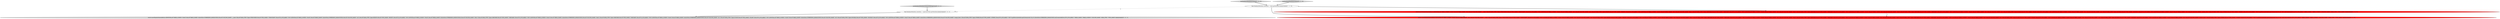digraph {
3 [style = filled, label = "Assert.assertEquals(ImmutableList.of(row(Pair.of(\"TABLE_SCHEM\",\"druid\"),Pair.of(\"TABLE_NAME\",\"foo\"),Pair.of(\"COLUMN_NAME\",\"__time\"),Pair.of(\"DATA_TYPE\",Types.TIMESTAMP),Pair.of(\"TYPE_NAME\",\"TIMESTAMP\"),Pair.of(\"IS_NULLABLE\",\"NO\")),row(Pair.of(\"TABLE_SCHEM\",\"druid\"),Pair.of(\"TABLE_NAME\",\"foo\"),Pair.of(\"COLUMN_NAME\",\"cnt\"),Pair.of(\"DATA_TYPE\",Types.BIGINT),Pair.of(\"TYPE_NAME\",\"BIGINT\"),Pair.of(\"IS_NULLABLE\",\"NO\")),row(Pair.of(\"TABLE_SCHEM\",\"druid\"),Pair.of(\"TABLE_NAME\",\"foo\"),Pair.of(\"COLUMN_NAME\",\"dim1\"),Pair.of(\"DATA_TYPE\",Types.VARCHAR),Pair.of(\"TYPE_NAME\",\"VARCHAR\"),Pair.of(\"IS_NULLABLE\",\"YES\")),row(Pair.of(\"TABLE_SCHEM\",\"druid\"),Pair.of(\"TABLE_NAME\",\"foo\"),Pair.of(\"COLUMN_NAME\",\"dim2\"),Pair.of(\"DATA_TYPE\",Types.VARCHAR),Pair.of(\"TYPE_NAME\",\"VARCHAR\"),Pair.of(\"IS_NULLABLE\",\"YES\")),row(Pair.of(\"TABLE_SCHEM\",\"druid\"),Pair.of(\"TABLE_NAME\",\"foo\"),Pair.of(\"COLUMN_NAME\",\"dim3\"),Pair.of(\"DATA_TYPE\",Types.VARCHAR),Pair.of(\"TYPE_NAME\",\"VARCHAR\"),Pair.of(\"IS_NULLABLE\",\"YES\")),row(Pair.of(\"TABLE_SCHEM\",\"druid\"),Pair.of(\"TABLE_NAME\",\"foo\"),Pair.of(\"COLUMN_NAME\",\"m1\"),Pair.of(\"DATA_TYPE\",Types.FLOAT),Pair.of(\"TYPE_NAME\",\"FLOAT\"),Pair.of(\"IS_NULLABLE\",\"NO\")),row(Pair.of(\"TABLE_SCHEM\",\"druid\"),Pair.of(\"TABLE_NAME\",\"foo\"),Pair.of(\"COLUMN_NAME\",\"m2\"),Pair.of(\"DATA_TYPE\",Types.DOUBLE),Pair.of(\"TYPE_NAME\",\"DOUBLE\"),Pair.of(\"IS_NULLABLE\",\"NO\")),row(Pair.of(\"TABLE_SCHEM\",\"druid\"),Pair.of(\"TABLE_NAME\",\"foo\"),Pair.of(\"COLUMN_NAME\",\"unique_dim1\"),Pair.of(\"DATA_TYPE\",Types.OTHER),Pair.of(\"TYPE_NAME\",\"OTHER\"),Pair.of(\"IS_NULLABLE\",\"YES\"))),getRows(metaData.getColumns(null,\"dr_id\",\"foo\",null),ImmutableSet.of(\"IS_NULLABLE\",\"TABLE_NAME\",\"TABLE_SCHEM\",\"COLUMN_NAME\",\"DATA_TYPE\",\"TYPE_NAME\")))@@@4@@@['0', '1', '0']", fillcolor = red, shape = ellipse image = "AAA1AAABBB2BBB"];
1 [style = filled, label = "testDatabaseMetaDataColumns['1', '0', '0']", fillcolor = lightgray, shape = diamond image = "AAA0AAABBB1BBB"];
4 [style = filled, label = "testDatabaseMetaDataColumns['0', '1', '0']", fillcolor = lightgray, shape = diamond image = "AAA0AAABBB2BBB"];
0 [style = filled, label = "Assert.assertEquals(ImmutableList.of(ROW(Pair.of(\"TABLE_SCHEM\",\"druid\"),Pair.of(\"TABLE_NAME\",\"foo\"),Pair.of(\"COLUMN_NAME\",\"__time\"),Pair.of(\"DATA_TYPE\",Types.TIMESTAMP),Pair.of(\"TYPE_NAME\",\"TIMESTAMP\"),Pair.of(\"IS_NULLABLE\",\"NO\")),ROW(Pair.of(\"TABLE_SCHEM\",\"druid\"),Pair.of(\"TABLE_NAME\",\"foo\"),Pair.of(\"COLUMN_NAME\",\"cnt\"),Pair.of(\"DATA_TYPE\",Types.BIGINT),Pair.of(\"TYPE_NAME\",\"BIGINT\"),Pair.of(\"IS_NULLABLE\",\"NO\")),ROW(Pair.of(\"TABLE_SCHEM\",\"druid\"),Pair.of(\"TABLE_NAME\",\"foo\"),Pair.of(\"COLUMN_NAME\",\"dim1\"),Pair.of(\"DATA_TYPE\",Types.VARCHAR),Pair.of(\"TYPE_NAME\",\"VARCHAR\"),Pair.of(\"IS_NULLABLE\",\"YES\")),ROW(Pair.of(\"TABLE_SCHEM\",\"druid\"),Pair.of(\"TABLE_NAME\",\"foo\"),Pair.of(\"COLUMN_NAME\",\"dim2\"),Pair.of(\"DATA_TYPE\",Types.VARCHAR),Pair.of(\"TYPE_NAME\",\"VARCHAR\"),Pair.of(\"IS_NULLABLE\",\"YES\")),ROW(Pair.of(\"TABLE_SCHEM\",\"druid\"),Pair.of(\"TABLE_NAME\",\"foo\"),Pair.of(\"COLUMN_NAME\",\"dim3\"),Pair.of(\"DATA_TYPE\",Types.VARCHAR),Pair.of(\"TYPE_NAME\",\"VARCHAR\"),Pair.of(\"IS_NULLABLE\",\"YES\")),ROW(Pair.of(\"TABLE_SCHEM\",\"druid\"),Pair.of(\"TABLE_NAME\",\"foo\"),Pair.of(\"COLUMN_NAME\",\"m1\"),Pair.of(\"DATA_TYPE\",Types.FLOAT),Pair.of(\"TYPE_NAME\",\"FLOAT\"),Pair.of(\"IS_NULLABLE\",\"NO\")),ROW(Pair.of(\"TABLE_SCHEM\",\"druid\"),Pair.of(\"TABLE_NAME\",\"foo\"),Pair.of(\"COLUMN_NAME\",\"m2\"),Pair.of(\"DATA_TYPE\",Types.DOUBLE),Pair.of(\"TYPE_NAME\",\"DOUBLE\"),Pair.of(\"IS_NULLABLE\",\"NO\")),ROW(Pair.of(\"TABLE_SCHEM\",\"druid\"),Pair.of(\"TABLE_NAME\",\"foo\"),Pair.of(\"COLUMN_NAME\",\"unique_dim1\"),Pair.of(\"DATA_TYPE\",Types.OTHER),Pair.of(\"TYPE_NAME\",\"OTHER\"),Pair.of(\"IS_NULLABLE\",\"YES\"))),getRows(metaData.getColumns(null,\"dr_id\",\"foo\",null),ImmutableSet.of(\"IS_NULLABLE\",\"TABLE_NAME\",\"TABLE_SCHEM\",\"COLUMN_NAME\",\"DATA_TYPE\",\"TYPE_NAME\")))@@@4@@@['1', '0', '0']", fillcolor = red, shape = ellipse image = "AAA1AAABBB1BBB"];
2 [style = filled, label = "final DatabaseMetaData metaData = client.getMetaData()@@@3@@@['1', '1', '0']", fillcolor = white, shape = ellipse image = "AAA0AAABBB1BBB"];
7 [style = filled, label = "testDatabaseMetaDataColumnsWithSuperuser['0', '0', '1']", fillcolor = lightgray, shape = diamond image = "AAA0AAABBB3BBB"];
6 [style = filled, label = "Assert.assertEquals(ImmutableList.of(ROW(Pair.of(\"TABLE_SCHEM\",\"druid\"),Pair.of(\"TABLE_NAME\",CalciteTests.FORBIDDEN_DATASOURCE),Pair.of(\"COLUMN_NAME\",\"__time\"),Pair.of(\"DATA_TYPE\",Types.TIMESTAMP),Pair.of(\"TYPE_NAME\",\"TIMESTAMP\"),Pair.of(\"IS_NULLABLE\",\"NO\")),ROW(Pair.of(\"TABLE_SCHEM\",\"druid\"),Pair.of(\"TABLE_NAME\",CalciteTests.FORBIDDEN_DATASOURCE),Pair.of(\"COLUMN_NAME\",\"cnt\"),Pair.of(\"DATA_TYPE\",Types.BIGINT),Pair.of(\"TYPE_NAME\",\"BIGINT\"),Pair.of(\"IS_NULLABLE\",\"NO\")),ROW(Pair.of(\"TABLE_SCHEM\",\"druid\"),Pair.of(\"TABLE_NAME\",CalciteTests.FORBIDDEN_DATASOURCE),Pair.of(\"COLUMN_NAME\",\"dim1\"),Pair.of(\"DATA_TYPE\",Types.VARCHAR),Pair.of(\"TYPE_NAME\",\"VARCHAR\"),Pair.of(\"IS_NULLABLE\",\"YES\")),ROW(Pair.of(\"TABLE_SCHEM\",\"druid\"),Pair.of(\"TABLE_NAME\",CalciteTests.FORBIDDEN_DATASOURCE),Pair.of(\"COLUMN_NAME\",\"dim2\"),Pair.of(\"DATA_TYPE\",Types.VARCHAR),Pair.of(\"TYPE_NAME\",\"VARCHAR\"),Pair.of(\"IS_NULLABLE\",\"YES\")),ROW(Pair.of(\"TABLE_SCHEM\",\"druid\"),Pair.of(\"TABLE_NAME\",CalciteTests.FORBIDDEN_DATASOURCE),Pair.of(\"COLUMN_NAME\",\"m1\"),Pair.of(\"DATA_TYPE\",Types.FLOAT),Pair.of(\"TYPE_NAME\",\"FLOAT\"),Pair.of(\"IS_NULLABLE\",\"NO\")),ROW(Pair.of(\"TABLE_SCHEM\",\"druid\"),Pair.of(\"TABLE_NAME\",CalciteTests.FORBIDDEN_DATASOURCE),Pair.of(\"COLUMN_NAME\",\"m2\"),Pair.of(\"DATA_TYPE\",Types.DOUBLE),Pair.of(\"TYPE_NAME\",\"DOUBLE\"),Pair.of(\"IS_NULLABLE\",\"NO\")),ROW(Pair.of(\"TABLE_SCHEM\",\"druid\"),Pair.of(\"TABLE_NAME\",CalciteTests.FORBIDDEN_DATASOURCE),Pair.of(\"COLUMN_NAME\",\"unique_dim1\"),Pair.of(\"DATA_TYPE\",Types.OTHER),Pair.of(\"TYPE_NAME\",\"OTHER\"),Pair.of(\"IS_NULLABLE\",\"YES\"))),getRows(metaData.getColumns(null,\"dr_id\",CalciteTests.FORBIDDEN_DATASOURCE,null),ImmutableSet.of(\"IS_NULLABLE\",\"TABLE_NAME\",\"TABLE_SCHEM\",\"COLUMN_NAME\",\"DATA_TYPE\",\"TYPE_NAME\")))@@@4@@@['0', '0', '1']", fillcolor = lightgray, shape = ellipse image = "AAA0AAABBB3BBB"];
5 [style = filled, label = "final DatabaseMetaData metaData = superuserClient.getMetaData()@@@3@@@['0', '0', '1']", fillcolor = white, shape = ellipse image = "AAA0AAABBB3BBB"];
2->5 [style = dashed, label="0"];
1->2 [style = bold, label=""];
2->0 [style = bold, label=""];
7->5 [style = bold, label=""];
0->3 [style = dashed, label="0"];
4->2 [style = bold, label=""];
5->6 [style = bold, label=""];
2->3 [style = bold, label=""];
}
